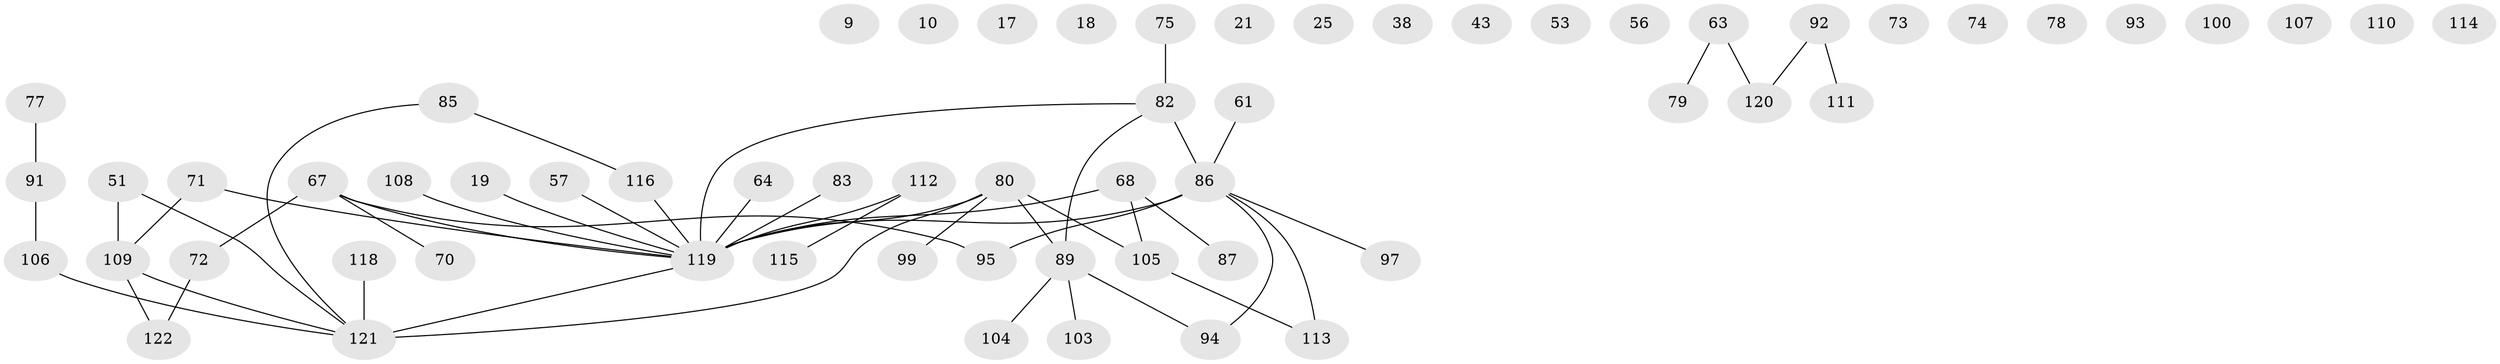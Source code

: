 // original degree distribution, {1: 0.23770491803278687, 3: 0.16393442622950818, 2: 0.30327868852459017, 0: 0.14754098360655737, 4: 0.07377049180327869, 6: 0.03278688524590164, 5: 0.03278688524590164, 7: 0.00819672131147541}
// Generated by graph-tools (version 1.1) at 2025/40/03/09/25 04:40:22]
// undirected, 61 vertices, 52 edges
graph export_dot {
graph [start="1"]
  node [color=gray90,style=filled];
  9;
  10;
  17;
  18;
  19;
  21;
  25;
  38;
  43;
  51 [super="+49"];
  53;
  56;
  57;
  61;
  63;
  64 [super="+36"];
  67 [super="+45+59+37"];
  68 [super="+55"];
  70;
  71;
  72 [super="+7"];
  73;
  74;
  75;
  77;
  78;
  79;
  80 [super="+66"];
  82 [super="+60+46"];
  83;
  85;
  86 [super="+76+5+22+69"];
  87;
  89;
  91;
  92;
  93;
  94 [super="+54+84+8+12"];
  95;
  97 [super="+30+40"];
  99;
  100;
  103;
  104;
  105 [super="+96"];
  106 [super="+1+58+90"];
  107;
  108;
  109 [super="+62+50"];
  110;
  111;
  112 [super="+6+33"];
  113 [super="+34"];
  114;
  115;
  116;
  118;
  119 [super="+102+88+65+98"];
  120;
  121 [super="+13+117+101"];
  122;
  19 -- 119;
  51 -- 109;
  51 -- 121;
  57 -- 119;
  61 -- 86;
  63 -- 79;
  63 -- 120;
  64 -- 119;
  67 -- 70;
  67 -- 95;
  67 -- 72;
  67 -- 119;
  68 -- 87;
  68 -- 105;
  68 -- 119 [weight=3];
  71 -- 109;
  71 -- 119;
  72 -- 122;
  75 -- 82;
  77 -- 91;
  80 -- 121 [weight=2];
  80 -- 89;
  80 -- 99;
  80 -- 105 [weight=2];
  80 -- 119 [weight=2];
  82 -- 86 [weight=3];
  82 -- 89;
  82 -- 119;
  83 -- 119;
  85 -- 116;
  85 -- 121;
  86 -- 94;
  86 -- 95;
  86 -- 113;
  86 -- 119 [weight=5];
  86 -- 97;
  89 -- 103;
  89 -- 104;
  89 -- 94;
  91 -- 106;
  92 -- 111;
  92 -- 120;
  105 -- 113;
  106 -- 121;
  108 -- 119;
  109 -- 122;
  109 -- 121;
  112 -- 115;
  112 -- 119;
  116 -- 119;
  118 -- 121;
  119 -- 121 [weight=2];
}
